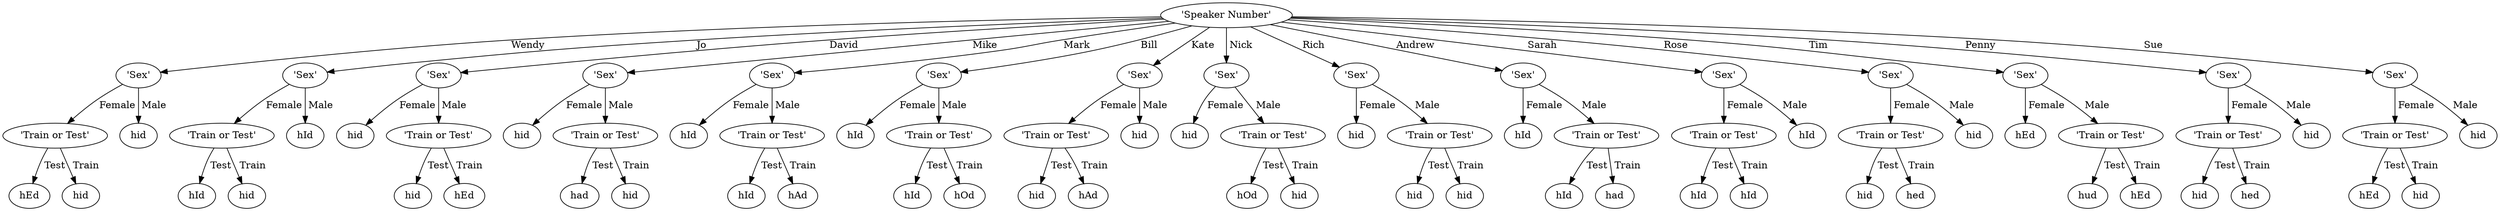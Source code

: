 digraph DecisionTree {
graph [ordering="out"];
  0 [label="'Speaker Number'"];
  0 -> 1 [label=" Wendy"];
  1 [label="'Sex'"];
  1 -> 2 [label=" Female"];
  2 [label="'Train or Test'"];
  2 -> 3 [label=" Test"];
  3 [label="hEd"];
  2 -> 4 [label=" Train"];
  4 [label="hid"];
  1 -> 5 [label=" Male"];
  5 [label="hid"];
  0 -> 6 [label=" Jo"];
  6 [label="'Sex'"];
  6 -> 7 [label=" Female"];
  7 [label="'Train or Test'"];
  7 -> 8 [label=" Test"];
  8 [label="hId"];
  7 -> 9 [label=" Train"];
  9 [label="hid"];
  6 -> 10 [label=" Male"];
  10 [label="hId"];
  0 -> 11 [label=" David"];
  11 [label="'Sex'"];
  11 -> 12 [label=" Female"];
  12 [label="hid"];
  11 -> 13 [label=" Male"];
  13 [label="'Train or Test'"];
  13 -> 14 [label=" Test"];
  14 [label="hid"];
  13 -> 15 [label=" Train"];
  15 [label="hEd"];
  0 -> 16 [label=" Mike"];
  16 [label="'Sex'"];
  16 -> 17 [label=" Female"];
  17 [label="hid"];
  16 -> 18 [label=" Male"];
  18 [label="'Train or Test'"];
  18 -> 19 [label=" Test"];
  19 [label="had"];
  18 -> 20 [label=" Train"];
  20 [label="hid"];
  0 -> 21 [label=" Mark"];
  21 [label="'Sex'"];
  21 -> 22 [label=" Female"];
  22 [label="hId"];
  21 -> 23 [label=" Male"];
  23 [label="'Train or Test'"];
  23 -> 24 [label=" Test"];
  24 [label="hId"];
  23 -> 25 [label=" Train"];
  25 [label="hAd"];
  0 -> 26 [label=" Bill"];
  26 [label="'Sex'"];
  26 -> 27 [label=" Female"];
  27 [label="hId"];
  26 -> 28 [label=" Male"];
  28 [label="'Train or Test'"];
  28 -> 29 [label=" Test"];
  29 [label="hId"];
  28 -> 30 [label=" Train"];
  30 [label="hOd"];
  0 -> 31 [label=" Kate"];
  31 [label="'Sex'"];
  31 -> 32 [label=" Female"];
  32 [label="'Train or Test'"];
  32 -> 33 [label=" Test"];
  33 [label="hid"];
  32 -> 34 [label=" Train"];
  34 [label="hAd"];
  31 -> 35 [label=" Male"];
  35 [label="hid"];
  0 -> 36 [label=" Nick"];
  36 [label="'Sex'"];
  36 -> 37 [label=" Female"];
  37 [label="hid"];
  36 -> 38 [label=" Male"];
  38 [label="'Train or Test'"];
  38 -> 39 [label=" Test"];
  39 [label="hOd"];
  38 -> 40 [label=" Train"];
  40 [label="hid"];
  0 -> 41 [label=" Rich"];
  41 [label="'Sex'"];
  41 -> 42 [label=" Female"];
  42 [label="hid"];
  41 -> 43 [label=" Male"];
  43 [label="'Train or Test'"];
  43 -> 44 [label=" Test"];
  44 [label="hid"];
  43 -> 45 [label=" Train"];
  45 [label="hid"];
  0 -> 46 [label=" Andrew"];
  46 [label="'Sex'"];
  46 -> 47 [label=" Female"];
  47 [label="hId"];
  46 -> 48 [label=" Male"];
  48 [label="'Train or Test'"];
  48 -> 49 [label=" Test"];
  49 [label="hId"];
  48 -> 50 [label=" Train"];
  50 [label="had"];
  0 -> 51 [label=" Sarah"];
  51 [label="'Sex'"];
  51 -> 52 [label=" Female"];
  52 [label="'Train or Test'"];
  52 -> 53 [label=" Test"];
  53 [label="hId"];
  52 -> 54 [label=" Train"];
  54 [label="hId"];
  51 -> 55 [label=" Male"];
  55 [label="hId"];
  0 -> 56 [label=" Rose"];
  56 [label="'Sex'"];
  56 -> 57 [label=" Female"];
  57 [label="'Train or Test'"];
  57 -> 58 [label=" Test"];
  58 [label="hid"];
  57 -> 59 [label=" Train"];
  59 [label="hed"];
  56 -> 60 [label=" Male"];
  60 [label="hid"];
  0 -> 61 [label=" Tim"];
  61 [label="'Sex'"];
  61 -> 62 [label=" Female"];
  62 [label="hEd"];
  61 -> 63 [label=" Male"];
  63 [label="'Train or Test'"];
  63 -> 64 [label=" Test"];
  64 [label="hud"];
  63 -> 65 [label=" Train"];
  65 [label="hEd"];
  0 -> 66 [label=" Penny"];
  66 [label="'Sex'"];
  66 -> 67 [label=" Female"];
  67 [label="'Train or Test'"];
  67 -> 68 [label=" Test"];
  68 [label="hid"];
  67 -> 69 [label=" Train"];
  69 [label="hed"];
  66 -> 70 [label=" Male"];
  70 [label="hid"];
  0 -> 71 [label=" Sue"];
  71 [label="'Sex'"];
  71 -> 72 [label=" Female"];
  72 [label="'Train or Test'"];
  72 -> 73 [label=" Test"];
  73 [label="hEd"];
  72 -> 74 [label=" Train"];
  74 [label="hid"];
  71 -> 75 [label=" Male"];
  75 [label="hid"];
}
